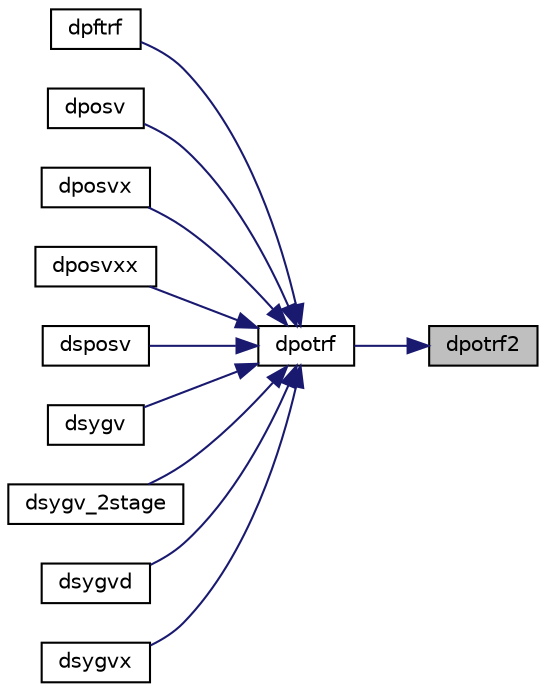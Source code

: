 digraph "dpotrf2"
{
 // LATEX_PDF_SIZE
  edge [fontname="Helvetica",fontsize="10",labelfontname="Helvetica",labelfontsize="10"];
  node [fontname="Helvetica",fontsize="10",shape=record];
  rankdir="RL";
  Node1 [label="dpotrf2",height=0.2,width=0.4,color="black", fillcolor="grey75", style="filled", fontcolor="black",tooltip="DPOTRF2"];
  Node1 -> Node2 [dir="back",color="midnightblue",fontsize="10",style="solid",fontname="Helvetica"];
  Node2 [label="dpotrf",height=0.2,width=0.4,color="black", fillcolor="white", style="filled",URL="$dpotrf_8f.html#a2f55f604a6003d03b5cd4a0adcfb74d6",tooltip="DPOTRF"];
  Node2 -> Node3 [dir="back",color="midnightblue",fontsize="10",style="solid",fontname="Helvetica"];
  Node3 [label="dpftrf",height=0.2,width=0.4,color="black", fillcolor="white", style="filled",URL="$dpftrf_8f.html#aea32b08186068f3cffc849c95ab2fd95",tooltip="DPFTRF"];
  Node2 -> Node4 [dir="back",color="midnightblue",fontsize="10",style="solid",fontname="Helvetica"];
  Node4 [label="dposv",height=0.2,width=0.4,color="black", fillcolor="white", style="filled",URL="$dposv_8f.html#a9ce56acceb70eb6484a768eaa841f70d",tooltip="DPOSV computes the solution to system of linear equations A * X = B for PO matrices"];
  Node2 -> Node5 [dir="back",color="midnightblue",fontsize="10",style="solid",fontname="Helvetica"];
  Node5 [label="dposvx",height=0.2,width=0.4,color="black", fillcolor="white", style="filled",URL="$dposvx_8f.html#ac9c72f254642bcc4d512c24c00e47d33",tooltip="DPOSVX computes the solution to system of linear equations A * X = B for PO matrices"];
  Node2 -> Node6 [dir="back",color="midnightblue",fontsize="10",style="solid",fontname="Helvetica"];
  Node6 [label="dposvxx",height=0.2,width=0.4,color="black", fillcolor="white", style="filled",URL="$dposvxx_8f.html#a423141487077727ec3bc52edd1fccd44",tooltip="DPOSVXX computes the solution to system of linear equations A * X = B for PO matrices"];
  Node2 -> Node7 [dir="back",color="midnightblue",fontsize="10",style="solid",fontname="Helvetica"];
  Node7 [label="dsposv",height=0.2,width=0.4,color="black", fillcolor="white", style="filled",URL="$dsposv_8f.html#a91ea95252aad898ccba02b2ebd7eab22",tooltip="DSPOSV computes the solution to system of linear equations A * X = B for PO matrices"];
  Node2 -> Node8 [dir="back",color="midnightblue",fontsize="10",style="solid",fontname="Helvetica"];
  Node8 [label="dsygv",height=0.2,width=0.4,color="black", fillcolor="white", style="filled",URL="$dsygv_8f.html#a007d33bcdcc697e17c6d15432f159b73",tooltip="DSYGV"];
  Node2 -> Node9 [dir="back",color="midnightblue",fontsize="10",style="solid",fontname="Helvetica"];
  Node9 [label="dsygv_2stage",height=0.2,width=0.4,color="black", fillcolor="white", style="filled",URL="$dsygv__2stage_8f.html#a3306414cf787c52109d20e2f5ca7581d",tooltip="DSYGV_2STAGE"];
  Node2 -> Node10 [dir="back",color="midnightblue",fontsize="10",style="solid",fontname="Helvetica"];
  Node10 [label="dsygvd",height=0.2,width=0.4,color="black", fillcolor="white", style="filled",URL="$dsygvd_8f.html#a912ae48bb1650b2c7174807ffa5456ca",tooltip="DSYGVD"];
  Node2 -> Node11 [dir="back",color="midnightblue",fontsize="10",style="solid",fontname="Helvetica"];
  Node11 [label="dsygvx",height=0.2,width=0.4,color="black", fillcolor="white", style="filled",URL="$dsygvx_8f.html#a51bef2d9d58cfff3f1bac9143ccc85b8",tooltip="DSYGVX"];
}
